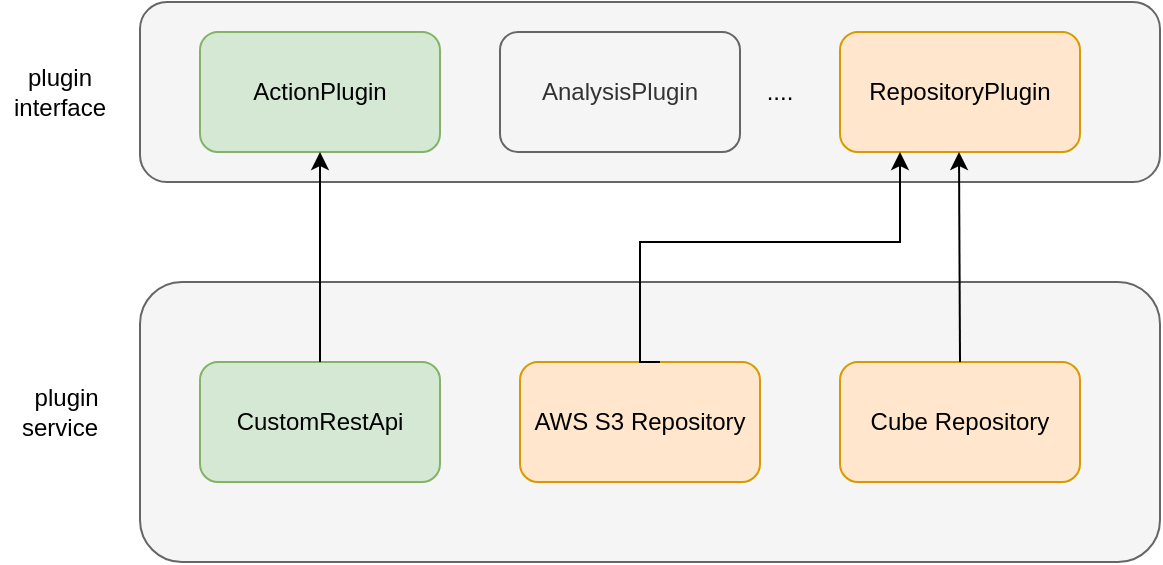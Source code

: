 <mxfile version="20.5.3" type="github">
  <diagram id="xo_CiO_Yl4N48_bS63rh" name="第 1 页">
    <mxGraphModel dx="946" dy="614" grid="0" gridSize="10" guides="1" tooltips="1" connect="1" arrows="1" fold="1" page="1" pageScale="1" pageWidth="1169" pageHeight="1654" math="0" shadow="0">
      <root>
        <mxCell id="0" />
        <mxCell id="1" parent="0" />
        <mxCell id="fHE2T1uiIEL0fMKhrEIc-2" value="" style="rounded=1;whiteSpace=wrap;html=1;fillColor=#f5f5f5;strokeColor=#666666;fontColor=#333333;" vertex="1" parent="1">
          <mxGeometry x="190" y="210" width="510" height="90" as="geometry" />
        </mxCell>
        <mxCell id="fHE2T1uiIEL0fMKhrEIc-3" value="ActionPlugin" style="rounded=1;whiteSpace=wrap;html=1;fillColor=#d5e8d4;strokeColor=#82b366;" vertex="1" parent="1">
          <mxGeometry x="220" y="225" width="120" height="60" as="geometry" />
        </mxCell>
        <mxCell id="fHE2T1uiIEL0fMKhrEIc-4" value="" style="rounded=1;whiteSpace=wrap;html=1;fillColor=#f5f5f5;fontColor=#333333;strokeColor=#666666;" vertex="1" parent="1">
          <mxGeometry x="190" y="350" width="510" height="140" as="geometry" />
        </mxCell>
        <mxCell id="fHE2T1uiIEL0fMKhrEIc-5" value="AnalysisPlugin" style="rounded=1;whiteSpace=wrap;html=1;fillColor=#f5f5f5;strokeColor=#666666;fontColor=#333333;" vertex="1" parent="1">
          <mxGeometry x="370" y="225" width="120" height="60" as="geometry" />
        </mxCell>
        <mxCell id="fHE2T1uiIEL0fMKhrEIc-7" value="...." style="text;html=1;strokeColor=none;fillColor=none;align=center;verticalAlign=middle;whiteSpace=wrap;rounded=0;" vertex="1" parent="1">
          <mxGeometry x="480" y="240" width="60" height="30" as="geometry" />
        </mxCell>
        <mxCell id="fHE2T1uiIEL0fMKhrEIc-8" value="plugin interface" style="text;html=1;strokeColor=none;fillColor=none;align=center;verticalAlign=middle;whiteSpace=wrap;rounded=0;" vertex="1" parent="1">
          <mxGeometry x="120" y="240" width="60" height="30" as="geometry" />
        </mxCell>
        <mxCell id="fHE2T1uiIEL0fMKhrEIc-9" value="CustomRestApi" style="rounded=1;whiteSpace=wrap;html=1;fillColor=#d5e8d4;strokeColor=#82b366;" vertex="1" parent="1">
          <mxGeometry x="220" y="390" width="120" height="60" as="geometry" />
        </mxCell>
        <mxCell id="fHE2T1uiIEL0fMKhrEIc-10" value="RepositoryPlugin" style="rounded=1;whiteSpace=wrap;html=1;fillColor=#ffe6cc;strokeColor=#d79b00;" vertex="1" parent="1">
          <mxGeometry x="540" y="225" width="120" height="60" as="geometry" />
        </mxCell>
        <mxCell id="fHE2T1uiIEL0fMKhrEIc-11" value="" style="endArrow=classic;html=1;rounded=0;entryX=0.5;entryY=1;entryDx=0;entryDy=0;" edge="1" parent="1" source="fHE2T1uiIEL0fMKhrEIc-9" target="fHE2T1uiIEL0fMKhrEIc-3">
          <mxGeometry width="50" height="50" relative="1" as="geometry">
            <mxPoint x="450" y="350" as="sourcePoint" />
            <mxPoint x="500" y="300" as="targetPoint" />
          </mxGeometry>
        </mxCell>
        <mxCell id="fHE2T1uiIEL0fMKhrEIc-12" value="AWS S3 Repository" style="rounded=1;whiteSpace=wrap;html=1;fillColor=#ffe6cc;strokeColor=#d79b00;" vertex="1" parent="1">
          <mxGeometry x="380" y="390" width="120" height="60" as="geometry" />
        </mxCell>
        <mxCell id="fHE2T1uiIEL0fMKhrEIc-13" value="Cube Repository" style="rounded=1;whiteSpace=wrap;html=1;fillColor=#ffe6cc;strokeColor=#d79b00;" vertex="1" parent="1">
          <mxGeometry x="540" y="390" width="120" height="60" as="geometry" />
        </mxCell>
        <mxCell id="fHE2T1uiIEL0fMKhrEIc-14" value="" style="endArrow=classic;html=1;rounded=0;edgeStyle=orthogonalEdgeStyle;entryX=0.25;entryY=1;entryDx=0;entryDy=0;" edge="1" parent="1" target="fHE2T1uiIEL0fMKhrEIc-10">
          <mxGeometry width="50" height="50" relative="1" as="geometry">
            <mxPoint x="450" y="390" as="sourcePoint" />
            <mxPoint x="500" y="340" as="targetPoint" />
            <Array as="points">
              <mxPoint x="440" y="390" />
              <mxPoint x="440" y="330" />
              <mxPoint x="570" y="330" />
            </Array>
          </mxGeometry>
        </mxCell>
        <mxCell id="fHE2T1uiIEL0fMKhrEIc-15" value="" style="endArrow=classic;html=1;rounded=0;" edge="1" parent="1">
          <mxGeometry width="50" height="50" relative="1" as="geometry">
            <mxPoint x="600" y="390" as="sourcePoint" />
            <mxPoint x="599.5" y="285" as="targetPoint" />
          </mxGeometry>
        </mxCell>
        <mxCell id="fHE2T1uiIEL0fMKhrEIc-16" value="&amp;nbsp; plugin service" style="text;html=1;strokeColor=none;fillColor=none;align=center;verticalAlign=middle;whiteSpace=wrap;rounded=0;" vertex="1" parent="1">
          <mxGeometry x="120" y="400" width="60" height="30" as="geometry" />
        </mxCell>
      </root>
    </mxGraphModel>
  </diagram>
</mxfile>

